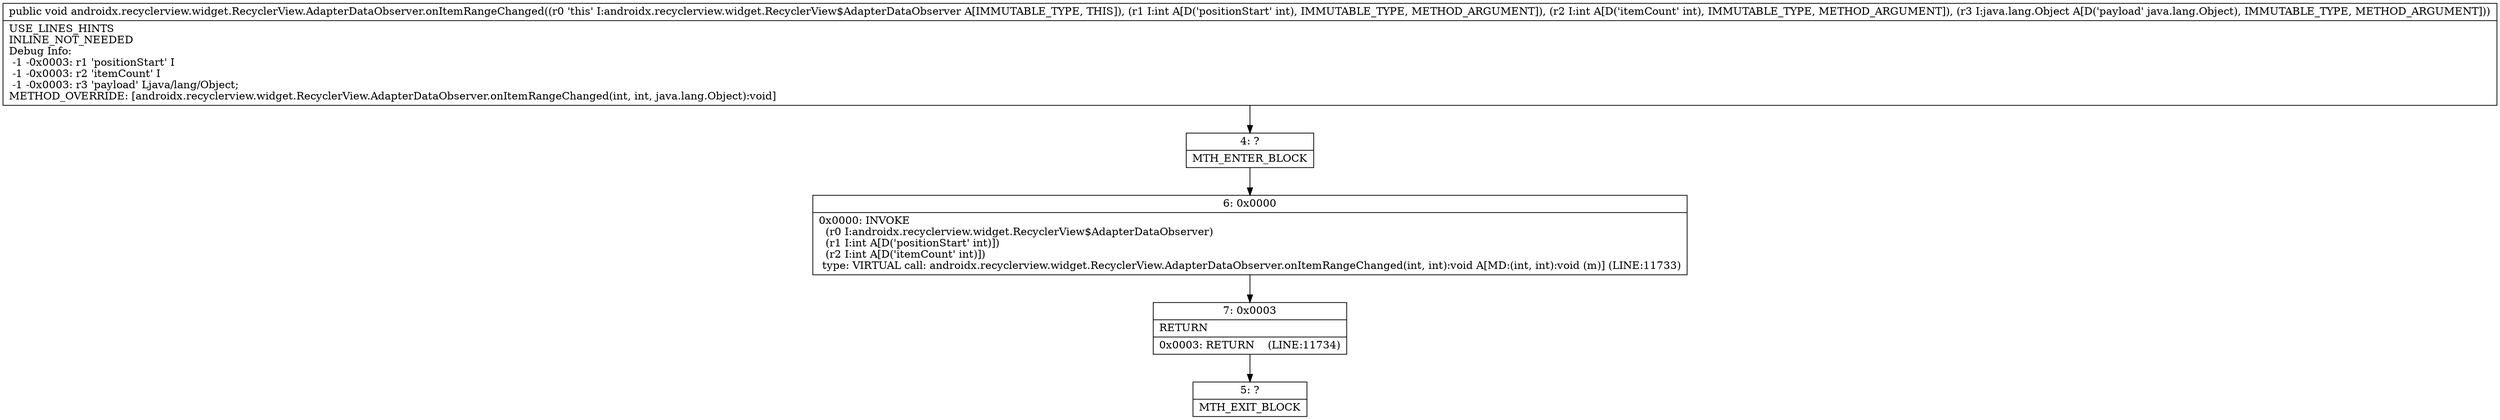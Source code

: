 digraph "CFG forandroidx.recyclerview.widget.RecyclerView.AdapterDataObserver.onItemRangeChanged(IILjava\/lang\/Object;)V" {
Node_4 [shape=record,label="{4\:\ ?|MTH_ENTER_BLOCK\l}"];
Node_6 [shape=record,label="{6\:\ 0x0000|0x0000: INVOKE  \l  (r0 I:androidx.recyclerview.widget.RecyclerView$AdapterDataObserver)\l  (r1 I:int A[D('positionStart' int)])\l  (r2 I:int A[D('itemCount' int)])\l type: VIRTUAL call: androidx.recyclerview.widget.RecyclerView.AdapterDataObserver.onItemRangeChanged(int, int):void A[MD:(int, int):void (m)] (LINE:11733)\l}"];
Node_7 [shape=record,label="{7\:\ 0x0003|RETURN\l|0x0003: RETURN    (LINE:11734)\l}"];
Node_5 [shape=record,label="{5\:\ ?|MTH_EXIT_BLOCK\l}"];
MethodNode[shape=record,label="{public void androidx.recyclerview.widget.RecyclerView.AdapterDataObserver.onItemRangeChanged((r0 'this' I:androidx.recyclerview.widget.RecyclerView$AdapterDataObserver A[IMMUTABLE_TYPE, THIS]), (r1 I:int A[D('positionStart' int), IMMUTABLE_TYPE, METHOD_ARGUMENT]), (r2 I:int A[D('itemCount' int), IMMUTABLE_TYPE, METHOD_ARGUMENT]), (r3 I:java.lang.Object A[D('payload' java.lang.Object), IMMUTABLE_TYPE, METHOD_ARGUMENT]))  | USE_LINES_HINTS\lINLINE_NOT_NEEDED\lDebug Info:\l  \-1 \-0x0003: r1 'positionStart' I\l  \-1 \-0x0003: r2 'itemCount' I\l  \-1 \-0x0003: r3 'payload' Ljava\/lang\/Object;\lMETHOD_OVERRIDE: [androidx.recyclerview.widget.RecyclerView.AdapterDataObserver.onItemRangeChanged(int, int, java.lang.Object):void]\l}"];
MethodNode -> Node_4;Node_4 -> Node_6;
Node_6 -> Node_7;
Node_7 -> Node_5;
}

